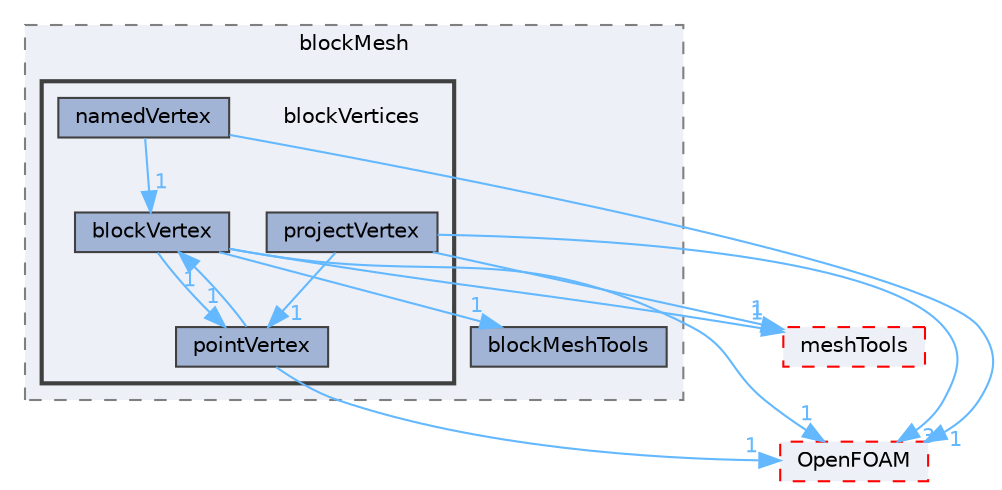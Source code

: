digraph "src/mesh/blockMesh/blockVertices"
{
 // LATEX_PDF_SIZE
  bgcolor="transparent";
  edge [fontname=Helvetica,fontsize=10,labelfontname=Helvetica,labelfontsize=10];
  node [fontname=Helvetica,fontsize=10,shape=box,height=0.2,width=0.4];
  compound=true
  subgraph clusterdir_ade3ea1948a418ffb78a293f495540d7 {
    graph [ bgcolor="#edf0f7", pencolor="grey50", label="blockMesh", fontname=Helvetica,fontsize=10 style="filled,dashed", URL="dir_ade3ea1948a418ffb78a293f495540d7.html",tooltip=""]
  dir_934fd699d4e73509f5b745cbde9009c9 [label="blockMeshTools", fillcolor="#a2b4d6", color="grey25", style="filled", URL="dir_934fd699d4e73509f5b745cbde9009c9.html",tooltip=""];
  subgraph clusterdir_93895511c18a9f0db9f27c0c000f3eac {
    graph [ bgcolor="#edf0f7", pencolor="grey25", label="", fontname=Helvetica,fontsize=10 style="filled,bold", URL="dir_93895511c18a9f0db9f27c0c000f3eac.html",tooltip=""]
    dir_93895511c18a9f0db9f27c0c000f3eac [shape=plaintext, label="blockVertices"];
  dir_f1c277745639e686b363044bcd5bb9a3 [label="blockVertex", fillcolor="#a2b4d6", color="grey25", style="filled", URL="dir_f1c277745639e686b363044bcd5bb9a3.html",tooltip=""];
  dir_13d890e513629080f71c85d6b6a148a1 [label="namedVertex", fillcolor="#a2b4d6", color="grey25", style="filled", URL="dir_13d890e513629080f71c85d6b6a148a1.html",tooltip=""];
  dir_df4adc4054a821e3ef958209b5cb18c8 [label="pointVertex", fillcolor="#a2b4d6", color="grey25", style="filled", URL="dir_df4adc4054a821e3ef958209b5cb18c8.html",tooltip=""];
  dir_b3fab57276d4aa2c935234fda49f879e [label="projectVertex", fillcolor="#a2b4d6", color="grey25", style="filled", URL="dir_b3fab57276d4aa2c935234fda49f879e.html",tooltip=""];
  }
  }
  dir_ae30ad0bef50cf391b24c614251bb9fd [label="meshTools", fillcolor="#edf0f7", color="red", style="filled,dashed", URL="dir_ae30ad0bef50cf391b24c614251bb9fd.html",tooltip=""];
  dir_c5473ff19b20e6ec4dfe5c310b3778a8 [label="OpenFOAM", fillcolor="#edf0f7", color="red", style="filled,dashed", URL="dir_c5473ff19b20e6ec4dfe5c310b3778a8.html",tooltip=""];
  dir_f1c277745639e686b363044bcd5bb9a3->dir_934fd699d4e73509f5b745cbde9009c9 [headlabel="1", labeldistance=1.5 headhref="dir_000309_000307.html" href="dir_000309_000307.html" color="steelblue1" fontcolor="steelblue1"];
  dir_f1c277745639e686b363044bcd5bb9a3->dir_ae30ad0bef50cf391b24c614251bb9fd [headlabel="1", labeldistance=1.5 headhref="dir_000309_002382.html" href="dir_000309_002382.html" color="steelblue1" fontcolor="steelblue1"];
  dir_f1c277745639e686b363044bcd5bb9a3->dir_c5473ff19b20e6ec4dfe5c310b3778a8 [headlabel="1", labeldistance=1.5 headhref="dir_000309_002695.html" href="dir_000309_002695.html" color="steelblue1" fontcolor="steelblue1"];
  dir_f1c277745639e686b363044bcd5bb9a3->dir_df4adc4054a821e3ef958209b5cb18c8 [headlabel="1", labeldistance=1.5 headhref="dir_000309_002967.html" href="dir_000309_002967.html" color="steelblue1" fontcolor="steelblue1"];
  dir_13d890e513629080f71c85d6b6a148a1->dir_c5473ff19b20e6ec4dfe5c310b3778a8 [headlabel="1", labeldistance=1.5 headhref="dir_002513_002695.html" href="dir_002513_002695.html" color="steelblue1" fontcolor="steelblue1"];
  dir_13d890e513629080f71c85d6b6a148a1->dir_f1c277745639e686b363044bcd5bb9a3 [headlabel="1", labeldistance=1.5 headhref="dir_002513_000309.html" href="dir_002513_000309.html" color="steelblue1" fontcolor="steelblue1"];
  dir_df4adc4054a821e3ef958209b5cb18c8->dir_c5473ff19b20e6ec4dfe5c310b3778a8 [headlabel="1", labeldistance=1.5 headhref="dir_002967_002695.html" href="dir_002967_002695.html" color="steelblue1" fontcolor="steelblue1"];
  dir_df4adc4054a821e3ef958209b5cb18c8->dir_f1c277745639e686b363044bcd5bb9a3 [headlabel="1", labeldistance=1.5 headhref="dir_002967_000309.html" href="dir_002967_000309.html" color="steelblue1" fontcolor="steelblue1"];
  dir_b3fab57276d4aa2c935234fda49f879e->dir_ae30ad0bef50cf391b24c614251bb9fd [headlabel="1", labeldistance=1.5 headhref="dir_003107_002382.html" href="dir_003107_002382.html" color="steelblue1" fontcolor="steelblue1"];
  dir_b3fab57276d4aa2c935234fda49f879e->dir_c5473ff19b20e6ec4dfe5c310b3778a8 [headlabel="3", labeldistance=1.5 headhref="dir_003107_002695.html" href="dir_003107_002695.html" color="steelblue1" fontcolor="steelblue1"];
  dir_b3fab57276d4aa2c935234fda49f879e->dir_df4adc4054a821e3ef958209b5cb18c8 [headlabel="1", labeldistance=1.5 headhref="dir_003107_002967.html" href="dir_003107_002967.html" color="steelblue1" fontcolor="steelblue1"];
}

